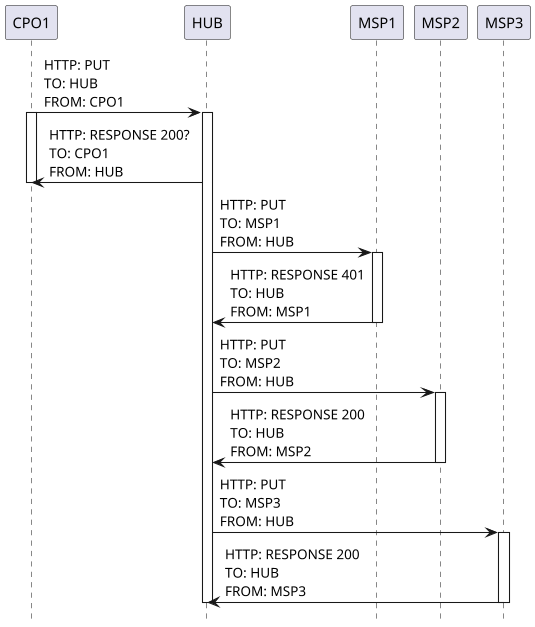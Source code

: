 @startuml
skinparam dpi 100
hide footbox

participant "CPO1" as CPO1
participant "HUB" as HUB
participant "MSP1" as MSP1
participant "MSP2" as MSP2
participant "MSP3" as MSP3

CPO1 -> HUB: HTTP: PUT\nTO: HUB\nFROM: CPO1
activate CPO1
activate HUB
HUB -> CPO1: HTTP: RESPONSE 200?\nTO: CPO1\nFROM: HUB
deactivate CPO1

HUB -> MSP1: HTTP: PUT\nTO: MSP1\nFROM: HUB
activate MSP1
MSP1 -> HUB: HTTP: RESPONSE 401\nTO: HUB\nFROM: MSP1
deactivate MSP1

HUB -> MSP2: HTTP: PUT\nTO: MSP2\nFROM: HUB
activate MSP2
MSP2 -> HUB: HTTP: RESPONSE 200\nTO: HUB\nFROM: MSP2
deactivate MSP2

HUB -> MSP3: HTTP: PUT\nTO: MSP3\nFROM: HUB
activate MSP3
MSP3 -> HUB: HTTP: RESPONSE 200\nTO: HUB\nFROM: MSP3
deactivate MSP3

deactivate HUB
@enduml